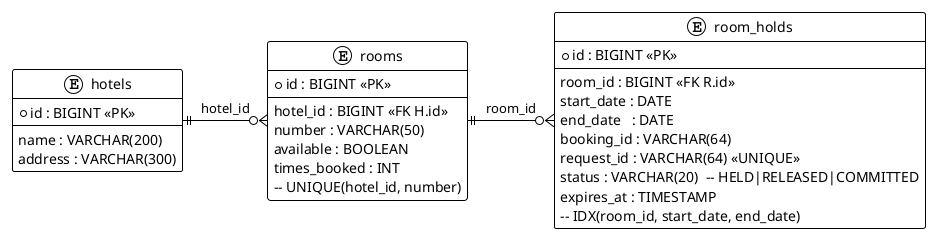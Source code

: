 @startuml
!theme plain
entity "hotels" as H {
  * id : BIGINT <<PK>>
  --
  name : VARCHAR(200)
  address : VARCHAR(300)
}
entity "rooms" as R {
  * id : BIGINT <<PK>>
  --
  hotel_id : BIGINT <<FK H.id>>
  number : VARCHAR(50)
  available : BOOLEAN
  times_booked : INT
  -- UNIQUE(hotel_id, number)
}
entity "room_holds" as RH {
  * id : BIGINT <<PK>>
  --
  room_id : BIGINT <<FK R.id>>
  start_date : DATE
  end_date   : DATE
  booking_id : VARCHAR(64)
  request_id : VARCHAR(64) <<UNIQUE>>
  status : VARCHAR(20)  -- HELD|RELEASED|COMMITTED
  expires_at : TIMESTAMP
  -- IDX(room_id, start_date, end_date)
}
H ||-o{ R : "hotel_id"
R ||-o{ RH : "room_id"
@enduml
